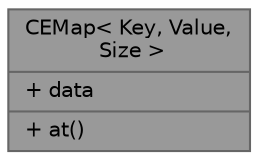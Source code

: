 digraph "CEMap&lt; Key, Value, Size &gt;"
{
 // LATEX_PDF_SIZE
  bgcolor="transparent";
  edge [fontname=Helvetica,fontsize=10,labelfontname=Helvetica,labelfontsize=10];
  node [fontname=Helvetica,fontsize=10,shape=box,height=0.2,width=0.4];
  Node1 [shape=record,label="{CEMap\< Key, Value,\l Size \>\n|+ data\l|+ at()\l}",height=0.2,width=0.4,color="gray40", fillcolor="grey60", style="filled", fontcolor="black",tooltip=" "];
}

